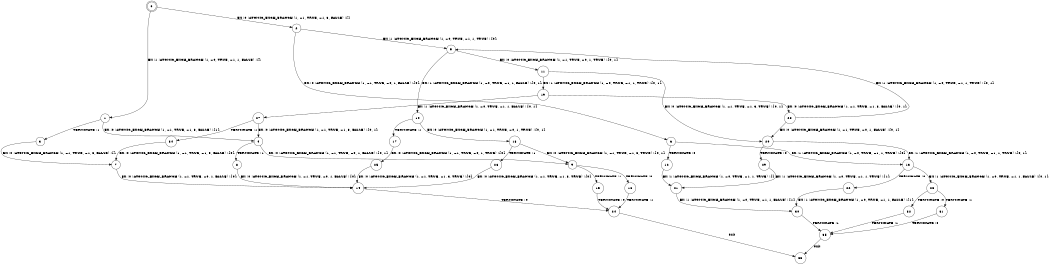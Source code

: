 digraph BCG {
size = "7, 10.5";
center = TRUE;
node [shape = circle];
0 [peripheries = 2];
0 -> 1 [label = "EX !1 !ATOMIC_EXCH_BRANCH (1, +0, TRUE, +1, 1, FALSE) !{}"];
0 -> 2 [label = "EX !0 !ATOMIC_EXCH_BRANCH (1, +1, TRUE, +1, 3, FALSE) !{}"];
1 -> 3 [label = "TERMINATE !1"];
1 -> 4 [label = "EX !0 !ATOMIC_EXCH_BRANCH (1, +1, TRUE, +1, 3, FALSE) !{1}"];
2 -> 5 [label = "EX !1 !ATOMIC_EXCH_BRANCH (1, +0, TRUE, +1, 1, TRUE) !{0}"];
2 -> 6 [label = "EX !0 !ATOMIC_EXCH_BRANCH (1, +1, TRUE, +0, 1, FALSE) !{0}"];
3 -> 7 [label = "EX !0 !ATOMIC_EXCH_BRANCH (1, +1, TRUE, +1, 3, FALSE) !{}"];
4 -> 8 [label = "TERMINATE !1"];
4 -> 9 [label = "EX !0 !ATOMIC_EXCH_BRANCH (1, +1, TRUE, +0, 1, FALSE) !{0, 1}"];
5 -> 10 [label = "EX !1 !ATOMIC_EXCH_BRANCH (1, +0, TRUE, +1, 1, FALSE) !{0, 1}"];
5 -> 11 [label = "EX !0 !ATOMIC_EXCH_BRANCH (1, +1, TRUE, +0, 1, TRUE) !{0, 1}"];
6 -> 12 [label = "TERMINATE !0"];
6 -> 13 [label = "EX !1 !ATOMIC_EXCH_BRANCH (1, +0, TRUE, +1, 1, TRUE) !{0}"];
7 -> 14 [label = "EX !0 !ATOMIC_EXCH_BRANCH (1, +1, TRUE, +0, 1, FALSE) !{0}"];
8 -> 14 [label = "EX !0 !ATOMIC_EXCH_BRANCH (1, +1, TRUE, +0, 1, FALSE) !{0}"];
9 -> 15 [label = "TERMINATE !1"];
9 -> 16 [label = "TERMINATE !0"];
10 -> 17 [label = "TERMINATE !1"];
10 -> 18 [label = "EX !0 !ATOMIC_EXCH_BRANCH (1, +1, TRUE, +0, 1, TRUE) !{0, 1}"];
11 -> 19 [label = "EX !1 !ATOMIC_EXCH_BRANCH (1, +0, TRUE, +1, 1, TRUE) !{0, 1}"];
11 -> 20 [label = "EX !0 !ATOMIC_EXCH_BRANCH (1, +1, TRUE, +1, 3, TRUE) !{0, 1}"];
12 -> 21 [label = "EX !1 !ATOMIC_EXCH_BRANCH (1, +0, TRUE, +1, 1, TRUE) !{}"];
13 -> 22 [label = "TERMINATE !0"];
13 -> 23 [label = "EX !1 !ATOMIC_EXCH_BRANCH (1, +0, TRUE, +1, 1, FALSE) !{0, 1}"];
14 -> 24 [label = "TERMINATE !0"];
15 -> 24 [label = "TERMINATE !0"];
16 -> 24 [label = "TERMINATE !1"];
17 -> 25 [label = "EX !0 !ATOMIC_EXCH_BRANCH (1, +1, TRUE, +0, 1, TRUE) !{0}"];
18 -> 26 [label = "TERMINATE !1"];
18 -> 9 [label = "EX !0 !ATOMIC_EXCH_BRANCH (1, +1, TRUE, +1, 3, TRUE) !{0, 1}"];
19 -> 27 [label = "EX !1 !ATOMIC_EXCH_BRANCH (1, +0, TRUE, +1, 1, FALSE) !{0, 1}"];
19 -> 28 [label = "EX !0 !ATOMIC_EXCH_BRANCH (1, +1, TRUE, +1, 3, FALSE) !{0, 1}"];
20 -> 29 [label = "TERMINATE !0"];
20 -> 13 [label = "EX !1 !ATOMIC_EXCH_BRANCH (1, +0, TRUE, +1, 1, TRUE) !{0, 1}"];
21 -> 30 [label = "EX !1 !ATOMIC_EXCH_BRANCH (1, +0, TRUE, +1, 1, FALSE) !{1}"];
22 -> 30 [label = "EX !1 !ATOMIC_EXCH_BRANCH (1, +0, TRUE, +1, 1, FALSE) !{1}"];
23 -> 31 [label = "TERMINATE !1"];
23 -> 32 [label = "TERMINATE !0"];
24 -> 33 [label = "exit"];
25 -> 14 [label = "EX !0 !ATOMIC_EXCH_BRANCH (1, +1, TRUE, +1, 3, TRUE) !{0}"];
26 -> 14 [label = "EX !0 !ATOMIC_EXCH_BRANCH (1, +1, TRUE, +1, 3, TRUE) !{0}"];
27 -> 34 [label = "TERMINATE !1"];
27 -> 4 [label = "EX !0 !ATOMIC_EXCH_BRANCH (1, +1, TRUE, +1, 3, FALSE) !{0, 1}"];
28 -> 5 [label = "EX !1 !ATOMIC_EXCH_BRANCH (1, +0, TRUE, +1, 1, TRUE) !{0, 1}"];
28 -> 20 [label = "EX !0 !ATOMIC_EXCH_BRANCH (1, +1, TRUE, +0, 1, FALSE) !{0, 1}"];
29 -> 21 [label = "EX !1 !ATOMIC_EXCH_BRANCH (1, +0, TRUE, +1, 1, TRUE) !{1}"];
30 -> 35 [label = "TERMINATE !1"];
31 -> 35 [label = "TERMINATE !0"];
32 -> 35 [label = "TERMINATE !1"];
34 -> 7 [label = "EX !0 !ATOMIC_EXCH_BRANCH (1, +1, TRUE, +1, 3, FALSE) !{0}"];
35 -> 33 [label = "exit"];
}
